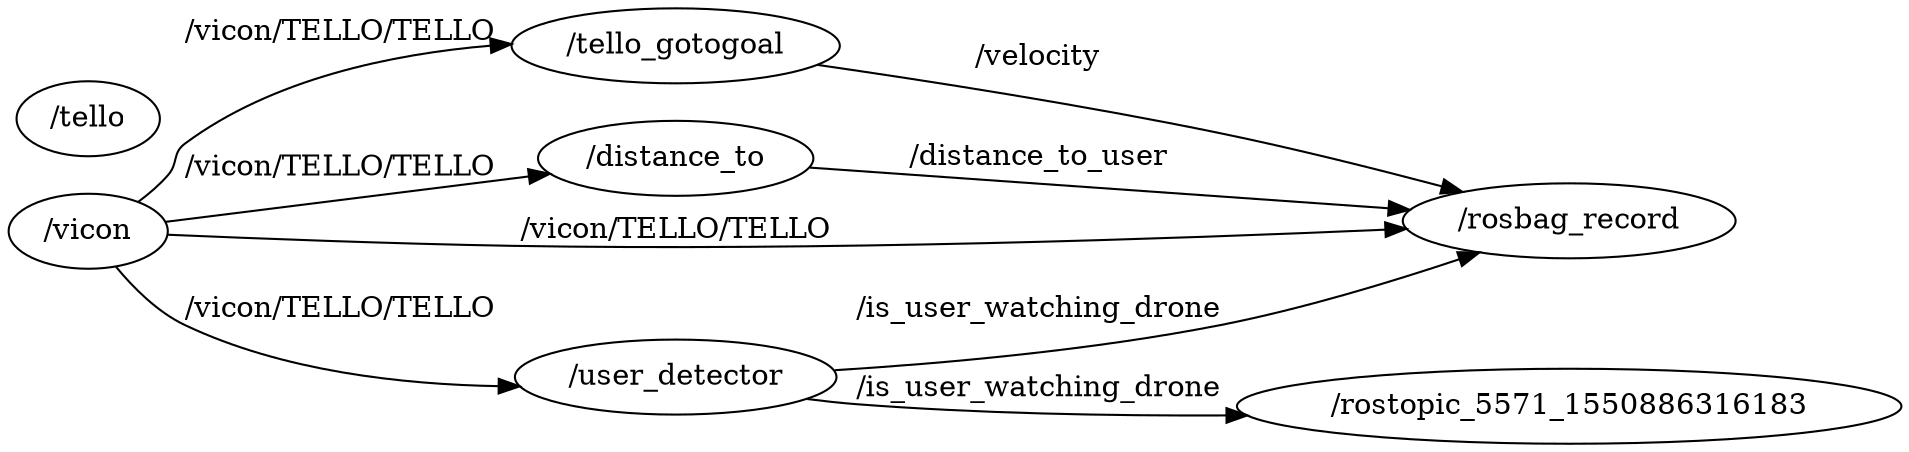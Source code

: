 digraph graphname {
	graph [bb="0,0,736.96,209",
		compound=True,
		rank=same,
		rankdir=LR,
		ranksep=0.2
	];
	node [label="\N"];
	n___distance_to	 [URL=__distance_to,
		height=0.5,
		label="/distance_to",
		pos="271.69,137",
		shape=ellipse,
		tooltip="/distance_to",
		width=1.4804];
	n___rosbag_record	 [URL=__rosbag_record,
		height=0.5,
		label="/rosbag_record",
		pos="612.17,107",
		shape=ellipse,
		tooltip="/rosbag_record",
		width=1.7693];
	n___distance_to -> n___rosbag_record	 [URL=topic_3A__distance_to_user,
		label="/distance_to_user",
		lp="411.38,137.5",
		penwidth=1,
		pos="e,551.29,112.31 323.36,132.51 381.22,127.38 476.23,118.96 541.14,113.21"];
	n___rostopic_5571_1550886316183	 [URL=__rostopic_5571_1550886316183,
		height=0.5,
		label="/rostopic_5571_1550886316183",
		pos="612.17,18",
		shape=ellipse,
		tooltip="/rostopic_5571_1550886316183",
		width=3.4664];
	n___vicon	 [URL=__vicon,
		height=0.5,
		label="/vicon",
		pos="32.497,107",
		shape=ellipse,
		tooltip="/vicon",
		width=0.9027];
	n___vicon -> n___distance_to	 [URL=topic_3A__vicon__TELLO__TELLO,
		label="/vicon/TELLO/TELLO",
		lp="136.49,135.5",
		penwidth=1,
		pos="e,221.52,130.78 64.506,110.92 101.71,115.63 164.89,123.62 211.53,129.52"];
	n___user_detector	 [URL=__user_detector,
		height=0.5,
		label="/user_detector",
		pos="271.69,32",
		shape=ellipse,
		tooltip="/user_detector",
		width=1.679];
	n___vicon -> n___user_detector	 [URL=topic_3A__vicon__TELLO__TELLO,
		label="/vicon/TELLO/TELLO",
		lp="136.49,64.5",
		penwidth=1,
		pos="e,212.56,28.083 42.463,89.708 49.262,78.449 59.701,64.506 72.994,57 112.07,34.937 162.3,28.814 202.35,28.142"];
	n___vicon -> n___rosbag_record	 [URL=topic_3A__vicon__TELLO__TELLO,
		label="/vicon/TELLO/TELLO",
		lp="271.69,102.5",
		penwidth=1,
		pos="e,550.03,102.74 64.67,104.21 99.553,101.23 157.77,96.725 207.99,95 324.27,91.007 459.44,97.251 540,102.13"];
	n___tello_gotogoal	 [URL=__tello_gotogoal,
		height=0.5,
		label="/tello_gotogoal",
		pos="271.69,191",
		shape=ellipse,
		tooltip="/tello_gotogoal",
		width=1.7693];
	n___vicon -> n___tello_gotogoal	 [URL=topic_3A__vicon__TELLO__TELLO,
		label="/vicon/TELLO/TELLO",
		lp="136.49,195.5",
		penwidth=1,
		pos="e,208.14,189.48 52.383,121.53 56.773,125.34 61.252,129.62 64.994,134 69.4,139.16 67.469,143.06 72.994,147 109.29,172.86 158.11,183.9 198.16,188.46"];
	n___tello	 [URL=__tello,
		height=0.5,
		label="/tello",
		pos="32.497,161",
		shape=ellipse,
		tooltip="/tello",
		width=0.79437];
	n___user_detector -> n___rostopic_5571_1550886316183	 [URL=topic_3A__is_user_watching_drone,
		label="/is_user_watching_drone",
		lp="411.38,26.5",
		penwidth=1,
		pos="e,490.64,13.898 321.59,21.841 328.87,20.669 336.3,19.659 343.38,19 387.94,14.853 436.85,13.684 480.53,13.838"];
	n___user_detector -> n___rosbag_record	 [URL=topic_3A__is_user_watching_drone,
		label="/is_user_watching_drone",
		lp="411.38,64.5",
		penwidth=1,
		pos="e,577.76,91.737 331.28,35.293 373.04,38.556 430.25,44.898 479.38,57 509.93,64.525 543.04,77.103 568.43,87.761"];
	n___tello_gotogoal -> n___rosbag_record	 [URL=topic_3A__velocity,
		label="/velocity",
		lp="411.38,184.5",
		penwidth=1,
		pos="e,571.42,120.91 326.59,181.7 368.51,174.07 428,162.37 479.38,149 506.86,141.85 537.06,132.35 561.61,124.19"];
}
